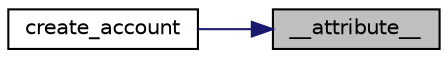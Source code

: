 digraph "__attribute__"
{
 // LATEX_PDF_SIZE
  edge [fontname="Helvetica",fontsize="10",labelfontname="Helvetica",labelfontsize="10"];
  node [fontname="Helvetica",fontsize="10",shape=record];
  rankdir="RL";
  Node1 [label="__attribute__",height=0.2,width=0.4,color="black", fillcolor="grey75", style="filled", fontcolor="black",tooltip=" "];
  Node1 -> Node2 [dir="back",color="midnightblue",fontsize="10",style="solid",fontname="Helvetica"];
  Node2 [label="create_account",height=0.2,width=0.4,color="black", fillcolor="white", style="filled",URL="$wallet_8c.html#a26c6f56037df4dbfb58855db1633a7df",tooltip="Creates an account in local and broadcasts the creation to the network."];
}
